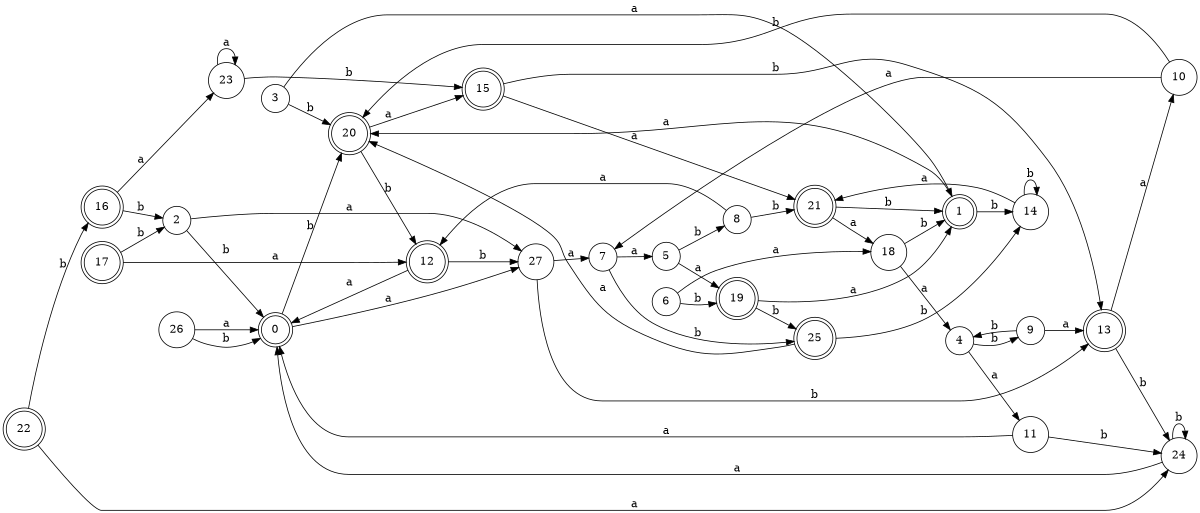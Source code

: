 digraph n23_5 {
__start0 [label="" shape="none"];

rankdir=LR;
size="8,5";

s0 [style="rounded,filled", color="black", fillcolor="white" shape="doublecircle", label="0"];
s1 [style="rounded,filled", color="black", fillcolor="white" shape="doublecircle", label="1"];
s2 [style="filled", color="black", fillcolor="white" shape="circle", label="2"];
s3 [style="filled", color="black", fillcolor="white" shape="circle", label="3"];
s4 [style="filled", color="black", fillcolor="white" shape="circle", label="4"];
s5 [style="filled", color="black", fillcolor="white" shape="circle", label="5"];
s6 [style="filled", color="black", fillcolor="white" shape="circle", label="6"];
s7 [style="filled", color="black", fillcolor="white" shape="circle", label="7"];
s8 [style="filled", color="black", fillcolor="white" shape="circle", label="8"];
s9 [style="filled", color="black", fillcolor="white" shape="circle", label="9"];
s10 [style="filled", color="black", fillcolor="white" shape="circle", label="10"];
s11 [style="filled", color="black", fillcolor="white" shape="circle", label="11"];
s12 [style="rounded,filled", color="black", fillcolor="white" shape="doublecircle", label="12"];
s13 [style="rounded,filled", color="black", fillcolor="white" shape="doublecircle", label="13"];
s14 [style="filled", color="black", fillcolor="white" shape="circle", label="14"];
s15 [style="rounded,filled", color="black", fillcolor="white" shape="doublecircle", label="15"];
s16 [style="rounded,filled", color="black", fillcolor="white" shape="doublecircle", label="16"];
s17 [style="rounded,filled", color="black", fillcolor="white" shape="doublecircle", label="17"];
s18 [style="filled", color="black", fillcolor="white" shape="circle", label="18"];
s19 [style="rounded,filled", color="black", fillcolor="white" shape="doublecircle", label="19"];
s20 [style="rounded,filled", color="black", fillcolor="white" shape="doublecircle", label="20"];
s21 [style="rounded,filled", color="black", fillcolor="white" shape="doublecircle", label="21"];
s22 [style="rounded,filled", color="black", fillcolor="white" shape="doublecircle", label="22"];
s23 [style="filled", color="black", fillcolor="white" shape="circle", label="23"];
s24 [style="filled", color="black", fillcolor="white" shape="circle", label="24"];
s25 [style="rounded,filled", color="black", fillcolor="white" shape="doublecircle", label="25"];
s26 [style="filled", color="black", fillcolor="white" shape="circle", label="26"];
s27 [style="filled", color="black", fillcolor="white" shape="circle", label="27"];
s0 -> s27 [label="a"];
s0 -> s20 [label="b"];
s1 -> s20 [label="a"];
s1 -> s14 [label="b"];
s2 -> s27 [label="a"];
s2 -> s0 [label="b"];
s3 -> s1 [label="a"];
s3 -> s20 [label="b"];
s4 -> s11 [label="a"];
s4 -> s9 [label="b"];
s5 -> s19 [label="a"];
s5 -> s8 [label="b"];
s6 -> s18 [label="a"];
s6 -> s19 [label="b"];
s7 -> s5 [label="a"];
s7 -> s25 [label="b"];
s8 -> s12 [label="a"];
s8 -> s21 [label="b"];
s9 -> s13 [label="a"];
s9 -> s4 [label="b"];
s10 -> s7 [label="a"];
s10 -> s20 [label="b"];
s11 -> s0 [label="a"];
s11 -> s24 [label="b"];
s12 -> s0 [label="a"];
s12 -> s27 [label="b"];
s13 -> s10 [label="a"];
s13 -> s24 [label="b"];
s14 -> s21 [label="a"];
s14 -> s14 [label="b"];
s15 -> s21 [label="a"];
s15 -> s13 [label="b"];
s16 -> s23 [label="a"];
s16 -> s2 [label="b"];
s17 -> s12 [label="a"];
s17 -> s2 [label="b"];
s18 -> s4 [label="a"];
s18 -> s1 [label="b"];
s19 -> s1 [label="a"];
s19 -> s25 [label="b"];
s20 -> s15 [label="a"];
s20 -> s12 [label="b"];
s21 -> s18 [label="a"];
s21 -> s1 [label="b"];
s22 -> s24 [label="a"];
s22 -> s16 [label="b"];
s23 -> s23 [label="a"];
s23 -> s15 [label="b"];
s24 -> s0 [label="a"];
s24 -> s24 [label="b"];
s25 -> s20 [label="a"];
s25 -> s14 [label="b"];
s26 -> s0 [label="a"];
s26 -> s0 [label="b"];
s27 -> s7 [label="a"];
s27 -> s13 [label="b"];

}